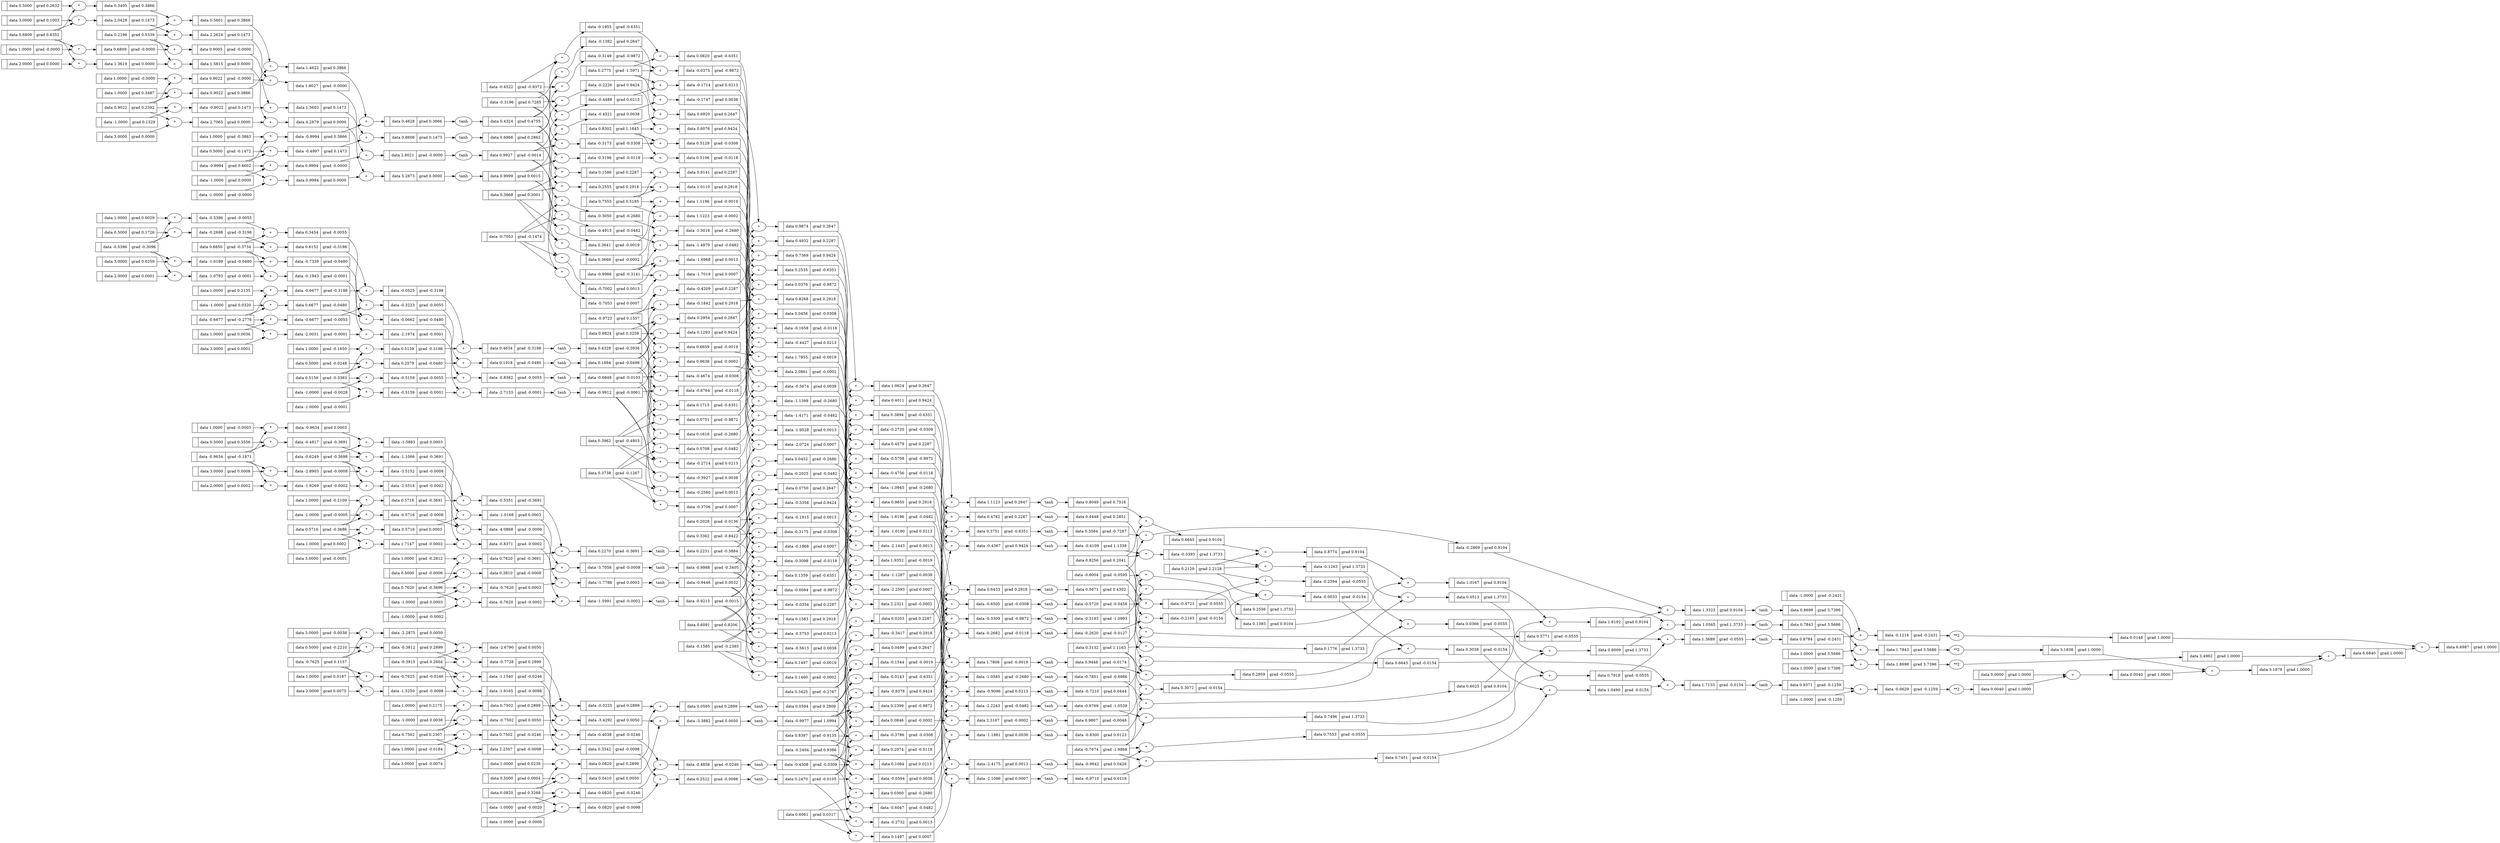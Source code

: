 digraph {
	graph [rankdir=LR]
	2708597899392 [label="{  | data -0.3149 | grad -0.9872}" shape=record]
	"2708597899392*" [label="*"]
	"2708597899392*" -> 2708597899392
	2708597833856 [label="{  | data -0.7053 | grad 0.0007}" shape=record]
	"2708597833856*" [label="*"]
	"2708597833856*" -> 2708597833856
	2708597899584 [label="{  | data -0.0375 | grad -0.9872}" shape=record]
	"2708597899584+" [label="+"]
	"2708597899584+" -> 2708597899584
	2708597834048 [label="{  | data -1.7019 | grad 0.0007}" shape=record]
	"2708597834048+" [label="+"]
	"2708597834048+" -> 2708597834048
	2708597899776 [label="{  | data 0.0751 | grad -0.9872}" shape=record]
	"2708597899776*" [label="*"]
	"2708597899776*" -> 2708597899776
	2708597834240 [label="{  | data -0.3706 | grad 0.0007}" shape=record]
	"2708597834240*" [label="*"]
	"2708597834240*" -> 2708597834240
	2708597899968 [label="{  | data 0.0376 | grad -0.9872}" shape=record]
	"2708597899968+" [label="+"]
	"2708597899968+" -> 2708597899968
	2708597834432 [label="{  | data -2.0724 | grad 0.0007}" shape=record]
	"2708597834432+" [label="+"]
	"2708597834432+" -> 2708597834432
	2708597900160 [label="{  | data -0.6084 | grad -0.9872}" shape=record]
	"2708597900160*" [label="*"]
	"2708597900160*" -> 2708597900160
	2708597834624 [label="{  | data -0.1868 | grad 0.0007}" shape=record]
	"2708597834624*" [label="*"]
	"2708597834624*" -> 2708597834624
	2708597900352 [label="{  | data -0.5708 | grad -0.9872}" shape=record]
	"2708597900352+" [label="+"]
	"2708597900352+" -> 2708597900352
	2708597834816 [label="{  | data -2.2593 | grad 0.0007}" shape=record]
	"2708597834816+" [label="+"]
	"2708597834816+" -> 2708597834816
	2708597900544 [label="{  | data 0.2399 | grad -0.9872}" shape=record]
	"2708597900544*" [label="*"]
	"2708597900544*" -> 2708597900544
	2708597835008 [label="{  | data 0.1497 | grad 0.0007}" shape=record]
	"2708597835008*" [label="*"]
	"2708597835008*" -> 2708597835008
	2708597900736 [label="{  | data -0.3309 | grad -0.9872}" shape=record]
	"2708597900736+" [label="+"]
	"2708597900736+" -> 2708597900736
	2708597835200 [label="{  | data -2.1096 | grad 0.0007}" shape=record]
	"2708597835200+" [label="+"]
	"2708597835200+" -> 2708597835200
	2708597900832 [label="{  | data -0.3193 | grad -1.0993}" shape=record]
	"2708597900832tanh" [label=tanh]
	"2708597900832tanh" -> 2708597900832
	2708597835296 [label="{  | data -0.9710 | grad 0.0118}" shape=record]
	"2708597835296tanh" [label=tanh]
	"2708597835296tanh" -> 2708597835296
	2708597901120 [label="{  | data -0.3393 | grad 1.3733}" shape=record]
	"2708597901120*" [label="*"]
	"2708597901120*" -> 2708597901120
	2708597835584 [label="{  | data -0.4521 | grad 0.0038}" shape=record]
	"2708597835584*" [label="*"]
	"2708597835584*" -> 2708597835584
	2708597901312 [label="{  | data -0.1263 | grad 1.3733}" shape=record]
	"2708597901312+" [label="+"]
	"2708597901312+" -> 2708597901312
	2708597835776 [label="{  | data -0.1747 | grad 0.0038}" shape=record]
	"2708597835776+" [label="+"]
	"2708597835776+" -> 2708597835776
	2708597901504 [label="{  | data 0.1776 | grad 1.3733}" shape=record]
	"2708597901504*" [label="*"]
	"2708597901504*" -> 2708597901504
	2708597835968 [label="{  | data -0.3927 | grad 0.0038}" shape=record]
	"2708597835968*" [label="*"]
	"2708597835968*" -> 2708597835968
	2708594755968 [label="{  | data 0.6809 | grad 0.6352}" shape=record]
	2708597901696 [label="{  | data 0.0513 | grad 1.3733}" shape=record]
	"2708597901696+" [label="+"]
	"2708597901696+" -> 2708597901696
	2708597836160 [label="{  | data -0.5674 | grad 0.0038}" shape=record]
	"2708597836160+" [label="+"]
	"2708597836160+" -> 2708597836160
	2708333136304 [label="{  | data -0.9994 | grad 0.4602}" shape=record]
	2708597901888 [label="{  | data 0.7496 | grad 1.3733}" shape=record]
	"2708597901888*" [label="*"]
	"2708597901888*" -> 2708597901888
	2708597836352 [label="{  | data -0.5613 | grad 0.0038}" shape=record]
	"2708597836352*" [label="*"]
	"2708597836352*" -> 2708597836352
	2708597902080 [label="{  | data 0.8009 | grad 1.3733}" shape=record]
	"2708597902080+" [label="+"]
	"2708597902080+" -> 2708597902080
	2708597836544 [label="{  | data -1.1287 | grad 0.0038}" shape=record]
	"2708597836544+" [label="+"]
	"2708597836544+" -> 2708597836544
	2708597902272 [label="{  | data 0.2556 | grad 1.3733}" shape=record]
	"2708597902272*" [label="*"]
	"2708597902272*" -> 2708597902272
	2708597836736 [label="{  | data -0.0594 | grad 0.0038}" shape=record]
	"2708597836736*" [label="*"]
	"2708597836736*" -> 2708597836736
	2708597902464 [label="{  | data 1.0565 | grad 1.3733}" shape=record]
	"2708597902464+" [label="+"]
	"2708597902464+" -> 2708597902464
	2708597836928 [label="{  | data -1.1881 | grad 0.0038}" shape=record]
	"2708597836928+" [label="+"]
	"2708597836928+" -> 2708597836928
	2708597902560 [label="{  | data 0.7843 | grad 3.5686}" shape=record]
	"2708597902560tanh" [label=tanh]
	"2708597902560tanh" -> 2708597902560
	2708597837024 [label="{  | data -0.8300 | grad 0.0123}" shape=record]
	"2708597837024tanh" [label=tanh]
	"2708597837024tanh" -> 2708597837024
	2708597902848 [label="{  | data 0.5000 | grad 0.2632}" shape=record]
	2708597837312 [label="{  | data -0.2163 | grad -0.0154}" shape=record]
	"2708597837312*" [label="*"]
	"2708597837312*" -> 2708597837312
	2708597902896 [label="{  | data 0.3405 | grad 0.3866}" shape=record]
	"2708597902896*" [label="*"]
	"2708597902896*" -> 2708597902896
	2708597837504 [label="{  | data -0.0033 | grad -0.0154}" shape=record]
	"2708597837504+" [label="+"]
	"2708597837504+" -> 2708597837504
	2708597903088 [label="{  | data 0.5601 | grad 0.3866}" shape=record]
	"2708597903088+" [label="+"]
	"2708597903088+" -> 2708597903088
	2708597837696 [label="{  | data 0.3072 | grad -0.0154}" shape=record]
	"2708597837696*" [label="*"]
	"2708597837696*" -> 2708597837696
	2708597903280 [label="{  | data 1.0000 | grad 0.3487}" shape=record]
	2708597903328 [label="{  | data 0.9022 | grad 0.3866}" shape=record]
	"2708597903328*" [label="*"]
	"2708597903328*" -> 2708597903328
	2708597837888 [label="{  | data 0.3038 | grad -0.0154}" shape=record]
	"2708597837888+" [label="+"]
	"2708597837888+" -> 2708597837888
	2708597903520 [label="{  | data 1.4622 | grad 0.3866}" shape=record]
	"2708597903520+" [label="+"]
	"2708597903520+" -> 2708597903520
	2708597838080 [label="{  | data 0.7451 | grad -0.0154}" shape=record]
	"2708597838080*" [label="*"]
	"2708597838080*" -> 2708597838080
	2708597903712 [label="{  | data 1.0000 | grad -0.3863}" shape=record]
	2708597903760 [label="{  | data -0.9994 | grad 0.3866}" shape=record]
	"2708597903760*" [label="*"]
	"2708597903760*" -> 2708597903760
	2708597838272 [label="{  | data 1.0490 | grad -0.0154}" shape=record]
	"2708597838272+" [label="+"]
	"2708597838272+" -> 2708597838272
	2708597903952 [label="{  | data 0.4628 | grad 0.3866}" shape=record]
	"2708597903952+" [label="+"]
	"2708597903952+" -> 2708597903952
	2708597838464 [label="{  | data 0.6643 | grad -0.0154}" shape=record]
	"2708597838464*" [label="*"]
	"2708597838464*" -> 2708597838464
	2708597904048 [label="{  | data 0.4324 | grad 0.4755}" shape=record]
	"2708597904048tanh" [label=tanh]
	"2708597904048tanh" -> 2708597904048
	2708597838656 [label="{  | data 1.7133 | grad -0.0154}" shape=record]
	"2708597838656+" [label="+"]
	"2708597838656+" -> 2708597838656
	2708597838752 [label="{  | data 0.9371 | grad -0.1259}" shape=record]
	"2708597838752tanh" [label=tanh]
	"2708597838752tanh" -> 2708597838752
	2708597904336 [label="{  | data 0.5000 | grad 0.1726}" shape=record]
	2708597904384 [label="{  | data -0.2698 | grad -0.3198}" shape=record]
	"2708597904384*" [label="*"]
	"2708597904384*" -> 2708597904384
	2708597904576 [label="{  | data 0.6152 | grad -0.3198}" shape=record]
	"2708597904576+" [label="+"]
	"2708597904576+" -> 2708597904576
	2708597839040 [label="{  | data 3.0000 | grad 0.1003}" shape=record]
	2708597839088 [label="{  | data 2.0428 | grad 0.1473}" shape=record]
	"2708597839088*" [label="*"]
	"2708597839088*" -> 2708597839088
	2708597904768 [label="{  | data 1.0000 | grad 0.2135}" shape=record]
	2708597904816 [label="{  | data -0.6677 | grad -0.3198}" shape=record]
	"2708597904816*" [label="*"]
	"2708597904816*" -> 2708597904816
	2708597839280 [label="{  | data 2.2624 | grad 0.1473}" shape=record]
	"2708597839280+" [label="+"]
	"2708597839280+" -> 2708597839280
	2708597905008 [label="{  | data -0.0525 | grad -0.3198}" shape=record]
	"2708597905008+" [label="+"]
	"2708597905008+" -> 2708597905008
	2708597839472 [label="{  | data -1.0000 | grad 0.1329}" shape=record]
	2708598068896 [label="{  | data 1.0000 | grad 3.5686}" shape=record]
	2708597839520 [label="{  | data -0.9022 | grad 0.1473}" shape=record]
	"2708597839520*" [label="*"]
	"2708597839520*" -> 2708597839520
	2708597905200 [label="{  | data 1.0000 | grad -0.1650}" shape=record]
	2708597905248 [label="{  | data 0.5159 | grad -0.3198}" shape=record]
	"2708597905248*" [label="*"]
	"2708597905248*" -> 2708597905248
	2708597839712 [label="{  | data 1.3603 | grad 0.1473}" shape=record]
	"2708597839712+" [label="+"]
	"2708597839712+" -> 2708597839712
	2708597905440 [label="{  | data 0.4634 | grad -0.3198}" shape=record]
	"2708597905440+" [label="+"]
	"2708597905440+" -> 2708597905440
	2708597839904 [label="{  | data 0.5000 | grad -0.1472}" shape=record]
	2708597839952 [label="{  | data -0.4997 | grad 0.1473}" shape=record]
	"2708597839952*" [label="*"]
	"2708597839952*" -> 2708597839952
	2708597905536 [label="{  | data 0.4328 | grad -0.3936}" shape=record]
	"2708597905536tanh" [label=tanh]
	"2708597905536tanh" -> 2708597905536
	2708597840144 [label="{  | data 0.8606 | grad 0.1473}" shape=record]
	"2708597840144+" [label="+"]
	"2708597840144+" -> 2708597840144
	2708597840240 [label="{  | data 0.6966 | grad 0.2862}" shape=record]
	"2708597840240tanh" [label=tanh]
	"2708597840240tanh" -> 2708597840240
	2708597905824 [label="{  | data 0.5000 | grad 0.3556}" shape=record]
	2708597905872 [label="{  | data -0.4817 | grad -0.3691}" shape=record]
	"2708597905872*" [label="*"]
	"2708597905872*" -> 2708597905872
	2708597906064 [label="{  | data -1.1066 | grad -0.3691}" shape=record]
	"2708597906064+" [label="+"]
	"2708597906064+" -> 2708597906064
	2708597840528 [label="{  | data 3.0000 | grad 0.0259}" shape=record]
	2708597840576 [label="{  | data -1.6189 | grad -0.0480}" shape=record]
	"2708597840576*" [label="*"]
	"2708597840576*" -> 2708597840576
	2708597906256 [label="{  | data 1.0000 | grad -0.2109}" shape=record]
	2708597906304 [label="{  | data 0.5716 | grad -0.3691}" shape=record]
	"2708597906304*" [label="*"]
	"2708597906304*" -> 2708597906304
	2708597840768 [label="{  | data -0.7339 | grad -0.0480}" shape=record]
	"2708597840768+" [label="+"]
	"2708597840768+" -> 2708597840768
	2708597906496 [label="{  | data -0.5351 | grad -0.3691}" shape=record]
	"2708597906496+" [label="+"]
	"2708597906496+" -> 2708597906496
	2708597840960 [label="{  | data -1.0000 | grad 0.0320}" shape=record]
	2708597841008 [label="{  | data 0.6677 | grad -0.0480}" shape=record]
	"2708597841008*" [label="*"]
	"2708597841008*" -> 2708597841008
	2708597906688 [label="{  | data 1.0000 | grad -0.2812}" shape=record]
	2708597906736 [label="{  | data 0.7620 | grad -0.3691}" shape=record]
	"2708597906736*" [label="*"]
	"2708597906736*" -> 2708597906736
	2708597841200 [label="{  | data -0.0662 | grad -0.0480}" shape=record]
	"2708597841200+" [label="+"]
	"2708597841200+" -> 2708597841200
	2708597906928 [label="{  | data 0.2270 | grad -0.3691}" shape=record]
	"2708597906928+" [label="+"]
	"2708597906928+" -> 2708597906928
	2708597841392 [label="{  | data 0.5000 | grad -0.0248}" shape=record]
	2708597841440 [label="{  | data 0.2579 | grad -0.0480}" shape=record]
	"2708597841440*" [label="*"]
	"2708597841440*" -> 2708597841440
	2708597907024 [label="{  | data 0.2231 | grad -0.3884}" shape=record]
	"2708597907024tanh" [label=tanh]
	"2708597907024tanh" -> 2708597907024
	2708597841632 [label="{  | data 0.1918 | grad -0.0480}" shape=record]
	"2708597841632+" [label="+"]
	"2708597841632+" -> 2708597841632
	2708597841728 [label="{  | data 0.1894 | grad -0.0498}" shape=record]
	"2708597841728tanh" [label=tanh]
	"2708597841728tanh" -> 2708597841728
	2708598071104 [label="{  | data -1.0000 | grad -0.1259}" shape=record]
	2708597907312 [label="{  | data 0.5000 | grad -0.2210}" shape=record]
	2708598071200 [label="{  | data 0.0040 | grad 1.0000}" shape=record]
	"2708598071200**2" [label="**2"]
	"2708598071200**2" -> 2708598071200
	2708597907360 [label="{  | data -0.3812 | grad 0.2899}" shape=record]
	"2708597907360*" [label="*"]
	"2708597907360*" -> 2708597907360
	2708598071296 [label="{  | data 3.4962 | grad 1.0000}" shape=record]
	"2708598071296**2" [label="**2"]
	"2708598071296**2" -> 2708598071296
	2708597907552 [label="{  | data -0.7728 | grad 0.2899}" shape=record]
	"2708597907552+" [label="+"]
	"2708597907552+" -> 2708597907552
	2708597842016 [label="{  | data 3.0000 | grad 0.0008}" shape=record]
	2708597842064 [label="{  | data -2.8903 | grad -0.0008}" shape=record]
	"2708597842064*" [label="*"]
	"2708597842064*" -> 2708597842064
	2708598071488 [label="{  | data -0.1216 | grad -0.2431}" shape=record]
	"2708598071488+" [label="+"]
	"2708598071488+" -> 2708598071488
	2708597907744 [label="{  | data 1.0000 | grad 0.2175}" shape=record]
	2708598071584 [label="{  | data -1.0000 | grad -0.2431}" shape=record]
	2708597907792 [label="{  | data 0.7502 | grad 0.2899}" shape=record]
	"2708597907792*" [label="*"]
	"2708597907792*" -> 2708597907792
	2708597842256 [label="{  | data -3.5152 | grad -0.0008}" shape=record]
	"2708597842256+" [label="+"]
	"2708597842256+" -> 2708597842256
	2708597907984 [label="{  | data -0.0225 | grad 0.2899}" shape=record]
	"2708597907984+" [label="+"]
	"2708597907984+" -> 2708597907984
	2708597842448 [label="{  | data -1.0000 | grad -0.0005}" shape=record]
	2708597842496 [label="{  | data -0.5716 | grad -0.0008}" shape=record]
	"2708597842496*" [label="*"]
	"2708597842496*" -> 2708597842496
	2708598071968 [label="{  | data -0.0629 | grad -0.1259}" shape=record]
	"2708598071968+" [label="+"]
	"2708598071968+" -> 2708598071968
	2708597908176 [label="{  | data 1.0000 | grad 0.0238}" shape=record]
	2708597908224 [label="{  | data 0.0820 | grad 0.2899}" shape=record]
	"2708597908224*" [label="*"]
	"2708597908224*" -> 2708597908224
	2708597842688 [label="{  | data -4.0868 | grad -0.0008}" shape=record]
	"2708597842688+" [label="+"]
	"2708597842688+" -> 2708597842688
	2708597908416 [label="{  | data 0.0595 | grad 0.2899}" shape=record]
	"2708597908416+" [label="+"]
	"2708597908416+" -> 2708597908416
	2708598072256 [label="{  | data 1.7843 | grad 3.5686}" shape=record]
	"2708598072256+" [label="+"]
	"2708598072256+" -> 2708598072256
	2708597842880 [label="{  | data 0.5000 | grad -0.0006}" shape=record]
	2708597842928 [label="{  | data 0.3810 | grad -0.0008}" shape=record]
	"2708597842928*" [label="*"]
	"2708597842928*" -> 2708597842928
	2708597908512 [label="{  | data 0.0594 | grad 0.2909}" shape=record]
	"2708597908512tanh" [label=tanh]
	"2708597908512tanh" -> 2708597908512
	2708598072448 [label="{  | data 3.1838 | grad 1.0000}" shape=record]
	"2708598072448**2" [label="**2"]
	"2708598072448**2" -> 2708598072448
	2708597843120 [label="{  | data -3.7058 | grad -0.0008}" shape=record]
	"2708597843120+" [label="+"]
	"2708597843120+" -> 2708597843120
	2708597843216 [label="{  | data -0.9988 | grad -0.3405}" shape=record]
	"2708597843216tanh" [label=tanh]
	"2708597843216tanh" -> 2708597843216
	2708597908800 [label="{  | data -0.1382 | grad 0.2647}" shape=record]
	"2708597908800*" [label="*"]
	"2708597908800*" -> 2708597908800
	2708598072688 [label="{  | data 1.0000 | grad 3.7396}" shape=record]
	2708598072736 [label="{  | data 1.8698 | grad 3.7396}" shape=record]
	"2708598072736+" [label="+"]
	"2708598072736+" -> 2708598072736
	2708597908992 [label="{  | data 0.6920 | grad 0.2647}" shape=record]
	"2708597908992+" [label="+"]
	"2708597908992+" -> 2708597908992
	2708597843504 [label="{  | data 3.0000 | grad -0.0038}" shape=record]
	2708597843552 [label="{  | data -2.2875 | grad 0.0050}" shape=record]
	"2708597843552*" [label="*"]
	"2708597843552*" -> 2708597843552
	2708597909184 [label="{  | data 0.2954 | grad 0.2647}" shape=record]
	"2708597909184*" [label="*"]
	"2708597909184*" -> 2708597909184
	2708598073072 [label="{  | data 0.0148 | grad 1.0000}" shape=record]
	"2708598073072**2" [label="**2"]
	"2708598073072**2" -> 2708598073072
	2708597843744 [label="{  | data -2.6790 | grad 0.0050}" shape=record]
	"2708597843744+" [label="+"]
	"2708597843744+" -> 2708597843744
	2708597909376 [label="{  | data 0.9874 | grad 0.2647}" shape=record]
	"2708597909376+" [label="+"]
	"2708597909376+" -> 2708597909376
	2708598073264 [label="{  | data 0.0000 | grad 1.0000}" shape=record]
	2708597843936 [label="{  | data -1.0000 | grad 0.0038}" shape=record]
	2708598073312 [label="{  | data 0.0040 | grad 1.0000}" shape=record]
	"2708598073312+" [label="+"]
	"2708598073312+" -> 2708598073312
	2708597843984 [label="{  | data -0.7502 | grad 0.0050}" shape=record]
	"2708597843984*" [label="*"]
	"2708597843984*" -> 2708597843984
	2708597909568 [label="{  | data 0.0750 | grad 0.2647}" shape=record]
	"2708597909568*" [label="*"]
	"2708597909568*" -> 2708597909568
	2708598073504 [label="{  | data 3.1878 | grad 1.0000}" shape=record]
	"2708598073504+" [label="+"]
	"2708598073504+" -> 2708598073504
	2708597844176 [label="{  | data -3.4292 | grad 0.0050}" shape=record]
	"2708597844176+" [label="+"]
	"2708597844176+" -> 2708597844176
	2708597909760 [label="{  | data 1.0624 | grad 0.2647}" shape=record]
	"2708597909760+" [label="+"]
	"2708597909760+" -> 2708597909760
	2708598073696 [label="{  | data 6.6840 | grad 1.0000}" shape=record]
	"2708598073696+" [label="+"]
	"2708598073696+" -> 2708598073696
	2708597844368 [label="{  | data 0.5000 | grad 0.0004}" shape=record]
	2708597909952 [label="{  | data 0.0499 | grad 0.2647}" shape=record]
	"2708597909952*" [label="*"]
	"2708597909952*" -> 2708597909952
	2708597844416 [label="{  | data 0.0410 | grad 0.0050}" shape=record]
	"2708597844416*" [label="*"]
	"2708597844416*" -> 2708597844416
	2708598073888 [label="{  | data 6.6987 | grad 1.0000}" shape=record]
	"2708598073888+" [label="+"]
	"2708598073888+" -> 2708598073888
	2708597910144 [label="{  | data 1.1123 | grad 0.2647}" shape=record]
	"2708597910144+" [label="+"]
	"2708597910144+" -> 2708597910144
	2708597844608 [label="{  | data -3.3882 | grad 0.0050}" shape=record]
	"2708597844608+" [label="+"]
	"2708597844608+" -> 2708597844608
	2708597910240 [label="{  | data 0.8049 | grad 0.7516}" shape=record]
	"2708597910240tanh" [label=tanh]
	"2708597910240tanh" -> 2708597910240
	2708597844704 [label="{  | data -0.9977 | grad 1.0994}" shape=record]
	"2708597844704tanh" [label=tanh]
	"2708597844704tanh" -> 2708597844704
	2708597910528 [label="{  | data 0.1586 | grad 0.2287}" shape=record]
	"2708597910528*" [label="*"]
	"2708597910528*" -> 2708597910528
	2708597844992 [label="{  | data -0.2226 | grad 0.9424}" shape=record]
	"2708597844992*" [label="*"]
	"2708597844992*" -> 2708597844992
	2708597910720 [label="{  | data 0.9141 | grad 0.2287}" shape=record]
	"2708597910720+" [label="+"]
	"2708597910720+" -> 2708597910720
	2708597845184 [label="{  | data 0.6076 | grad 0.9424}" shape=record]
	"2708597845184+" [label="+"]
	"2708597845184+" -> 2708597845184
	2708597910912 [label="{  | data -0.4209 | grad 0.2287}" shape=record]
	"2708597910912*" [label="*"]
	"2708597910912*" -> 2708597910912
	2708597845376 [label="{  | data 0.1293 | grad 0.9424}" shape=record]
	"2708597845376*" [label="*"]
	"2708597845376*" -> 2708597845376
	2708597911104 [label="{  | data 0.4932 | grad 0.2287}" shape=record]
	"2708597911104+" [label="+"]
	"2708597911104+" -> 2708597911104
	2708597845568 [label="{  | data 0.7369 | grad 0.9424}" shape=record]
	"2708597845568+" [label="+"]
	"2708597845568+" -> 2708597845568
	2708597911296 [label="{  | data -0.0354 | grad 0.2287}" shape=record]
	"2708597911296*" [label="*"]
	"2708597911296*" -> 2708597911296
	2708597845760 [label="{  | data -0.3358 | grad 0.9424}" shape=record]
	"2708597845760*" [label="*"]
	"2708597845760*" -> 2708597845760
	2708597911488 [label="{  | data 0.4579 | grad 0.2287}" shape=record]
	"2708597911488+" [label="+"]
	"2708597911488+" -> 2708597911488
	2708597845952 [label="{  | data 0.4011 | grad 0.9424}" shape=record]
	"2708597845952+" [label="+"]
	"2708597845952+" -> 2708597845952
	2708597911680 [label="{  | data 0.0203 | grad 0.2287}" shape=record]
	"2708597911680*" [label="*"]
	"2708597911680*" -> 2708597911680
	2708597846144 [label="{  | data -0.8378 | grad 0.9424}" shape=record]
	"2708597846144*" [label="*"]
	"2708597846144*" -> 2708597846144
	2708597911872 [label="{  | data 0.4782 | grad 0.2287}" shape=record]
	"2708597911872+" [label="+"]
	"2708597911872+" -> 2708597911872
	2708597846336 [label="{  | data -0.4367 | grad 0.9424}" shape=record]
	"2708597846336+" [label="+"]
	"2708597846336+" -> 2708597846336
	2708597911968 [label="{  | data 0.4448 | grad 0.2851}" shape=record]
	"2708597911968tanh" [label=tanh]
	"2708597911968tanh" -> 2708597911968
	2708597846432 [label="{  | data -0.4109 | grad 1.1338}" shape=record]
	"2708597846432tanh" [label=tanh]
	"2708597846432tanh" -> 2708597846432
	2708597912256 [label="{  | data -0.3050 | grad -0.2680}" shape=record]
	"2708597912256*" [label="*"]
	"2708597912256*" -> 2708597912256
	2708597846720 [label="{  | data 0.2555 | grad 0.2918}" shape=record]
	"2708597846720*" [label="*"]
	"2708597846720*" -> 2708597846720
	2708597912448 [label="{  | data -1.3016 | grad -0.2680}" shape=record]
	"2708597912448+" [label="+"]
	"2708597912448+" -> 2708597912448
	2708597846912 [label="{  | data 1.0110 | grad 0.2918}" shape=record]
	"2708597846912+" [label="+"]
	"2708597846912+" -> 2708597846912
	2708597912640 [label="{  | data 0.1618 | grad -0.2680}" shape=record]
	"2708597912640*" [label="*"]
	"2708597912640*" -> 2708597912640
	2708597847104 [label="{  | data -0.1842 | grad 0.2918}" shape=record]
	"2708597847104*" [label="*"]
	"2708597847104*" -> 2708597847104
	2708597912832 [label="{  | data -1.1398 | grad -0.2680}" shape=record]
	"2708597912832+" [label="+"]
	"2708597912832+" -> 2708597912832
	2708597847296 [label="{  | data 0.8268 | grad 0.2918}" shape=record]
	"2708597847296+" [label="+"]
	"2708597847296+" -> 2708597847296
	2708597913024 [label="{  | data 0.0452 | grad -0.2680}" shape=record]
	"2708597913024*" [label="*"]
	"2708597913024*" -> 2708597913024
	2708597847488 [label="{  | data 0.1583 | grad 0.2918}" shape=record]
	"2708597847488*" [label="*"]
	"2708597847488*" -> 2708597847488
	2708597913216 [label="{  | data -1.0945 | grad -0.2680}" shape=record]
	"2708597913216+" [label="+"]
	"2708597913216+" -> 2708597913216
	2708597847680 [label="{  | data 0.9850 | grad 0.2918}" shape=record]
	"2708597847680+" [label="+"]
	"2708597847680+" -> 2708597847680
	2708597913408 [label="{  | data 0.0360 | grad -0.2680}" shape=record]
	"2708597913408*" [label="*"]
	"2708597913408*" -> 2708597913408
	2708597847872 [label="{  | data -0.3417 | grad 0.2918}" shape=record]
	"2708597847872*" [label="*"]
	"2708597847872*" -> 2708597847872
	2708597913600 [label="{  | data -1.0585 | grad -0.2680}" shape=record]
	"2708597913600+" [label="+"]
	"2708597913600+" -> 2708597913600
	2708597848064 [label="{  | data 0.6433 | grad 0.2918}" shape=record]
	"2708597848064+" [label="+"]
	"2708597848064+" -> 2708597848064
	2708597913696 [label="{  | data -0.7851 | grad -0.6986}" shape=record]
	"2708597913696tanh" [label=tanh]
	"2708597913696tanh" -> 2708597913696
	2708597848160 [label="{  | data 0.5671 | grad 0.4302}" shape=record]
	"2708597848160tanh" [label=tanh]
	"2708597848160tanh" -> 2708597848160
	2708597913984 [label="{  | data -0.1955 | grad -0.6351}" shape=record]
	"2708597913984*" [label="*"]
	"2708597913984*" -> 2708597913984
	2708597848448 [label="{  | data -0.4913 | grad -0.0482}" shape=record]
	"2708597848448*" [label="*"]
	"2708597848448*" -> 2708597848448
	2708597914176 [label="{  | data 0.0820 | grad -0.6351}" shape=record]
	"2708597914176+" [label="+"]
	"2708597914176+" -> 2708597914176
	2708597848640 [label="{  | data -1.4879 | grad -0.0482}" shape=record]
	"2708597848640+" [label="+"]
	"2708597848640+" -> 2708597848640
	2708597914368 [label="{  | data 0.1715 | grad -0.6351}" shape=record]
	"2708597914368*" [label="*"]
	"2708597914368*" -> 2708597914368
	2708597848832 [label="{  | data 0.0708 | grad -0.0482}" shape=record]
	"2708597848832*" [label="*"]
	"2708597848832*" -> 2708597848832
	2708597914560 [label="{  | data 0.2535 | grad -0.6351}" shape=record]
	"2708597914560+" [label="+"]
	"2708597914560+" -> 2708597914560
	2708597849024 [label="{  | data -1.4171 | grad -0.0482}" shape=record]
	"2708597849024+" [label="+"]
	"2708597849024+" -> 2708597849024
	2708597914752 [label="{  | data 0.1359 | grad -0.6351}" shape=record]
	"2708597914752*" [label="*"]
	"2708597914752*" -> 2708597914752
	2708597849216 [label="{  | data -0.2025 | grad -0.0482}" shape=record]
	"2708597849216*" [label="*"]
	"2708597849216*" -> 2708597849216
	2708597914944 [label="{  | data 0.3894 | grad -0.6351}" shape=record]
	"2708597914944+" [label="+"]
	"2708597914944+" -> 2708597914944
	2708597849408 [label="{  | data -1.6196 | grad -0.0482}" shape=record]
	"2708597849408+" [label="+"]
	"2708597849408+" -> 2708597849408
	2708597915136 [label="{  | data -0.0143 | grad -0.6351}" shape=record]
	"2708597915136*" [label="*"]
	"2708597915136*" -> 2708597915136
	2708597849600 [label="{  | data -0.6047 | grad -0.0482}" shape=record]
	"2708597849600*" [label="*"]
	"2708597849600*" -> 2708597849600
	2708597915328 [label="{  | data 0.3751 | grad -0.6351}" shape=record]
	"2708597915328+" [label="+"]
	"2708597915328+" -> 2708597915328
	2708597849792 [label="{  | data -2.2243 | grad -0.0482}" shape=record]
	"2708597849792+" [label="+"]
	"2708597849792+" -> 2708597849792
	2708597915424 [label="{  | data 0.3584 | grad -0.7287}" shape=record]
	"2708597915424tanh" [label=tanh]
	"2708597915424tanh" -> 2708597915424
	2708597849888 [label="{  | data -0.9769 | grad -1.0539}" shape=record]
	"2708597849888tanh" [label=tanh]
	"2708597849888tanh" -> 2708597849888
	2708597981312 [label="{  | data 0.6645 | grad 0.9104}" shape=record]
	"2708597981312*" [label="*"]
	"2708597981312*" -> 2708597981312
	2708597981504 [label="{  | data 0.8774 | grad 0.9104}" shape=record]
	"2708597981504+" [label="+"]
	"2708597981504+" -> 2708597981504
	2708597981696 [label="{  | data 0.1393 | grad 0.9104}" shape=record]
	"2708597981696*" [label="*"]
	"2708597981696*" -> 2708597981696
	2708597981888 [label="{  | data 1.0167 | grad 0.9104}" shape=record]
	"2708597981888+" [label="+"]
	"2708597981888+" -> 2708597981888
	2708597982080 [label="{  | data 0.6025 | grad 0.9104}" shape=record]
	"2708597982080*" [label="*"]
	"2708597982080*" -> 2708597982080
	2708597982272 [label="{  | data 1.6192 | grad 0.9104}" shape=record]
	"2708597982272+" [label="+"]
	"2708597982272+" -> 2708597982272
	2708597982464 [label="{  | data -0.2869 | grad 0.9104}" shape=record]
	"2708597982464*" [label="*"]
	"2708597982464*" -> 2708597982464
	2708597982656 [label="{  | data 1.3323 | grad 0.9104}" shape=record]
	"2708597982656+" [label="+"]
	"2708597982656+" -> 2708597982656
	2708597982752 [label="{  | data 0.8698 | grad 3.7396}" shape=record]
	"2708597982752tanh" [label=tanh]
	"2708597982752tanh" -> 2708597982752
	2708597983040 [label="{  | data 1.0000 | grad -0.0000}" shape=record]
	2708597983088 [label="{  | data 0.6809 | grad -0.0000}" shape=record]
	"2708597983088*" [label="*"]
	"2708597983088*" -> 2708597983088
	2708597983280 [label="{  | data 0.9005 | grad -0.0000}" shape=record]
	"2708597983280+" [label="+"]
	"2708597983280+" -> 2708597983280
	2708597983472 [label="{  | data 1.0000 | grad -0.0000}" shape=record]
	2708597983520 [label="{  | data 0.9022 | grad -0.0000}" shape=record]
	"2708597983520*" [label="*"]
	"2708597983520*" -> 2708597983520
	2708597983712 [label="{  | data 1.8027 | grad -0.0000}" shape=record]
	"2708597983712+" [label="+"]
	"2708597983712+" -> 2708597983712
	2708597983904 [label="{  | data -1.0000 | grad 0.0000}" shape=record]
	2708597983952 [label="{  | data 0.9994 | grad -0.0000}" shape=record]
	"2708597983952*" [label="*"]
	"2708597983952*" -> 2708597983952
	2708597984144 [label="{  | data 2.8021 | grad -0.0000}" shape=record]
	"2708597984144+" [label="+"]
	"2708597984144+" -> 2708597984144
	2708597984240 [label="{  | data 0.9927 | grad -0.0014}" shape=record]
	"2708597984240tanh" [label=tanh]
	"2708597984240tanh" -> 2708597984240
	2708597984528 [label="{  | data 1.0000 | grad 0.0029}" shape=record]
	2708597984576 [label="{  | data -0.5396 | grad -0.0055}" shape=record]
	"2708597984576*" [label="*"]
	"2708597984576*" -> 2708597984576
	2708597984768 [label="{  | data 0.3454 | grad -0.0055}" shape=record]
	"2708597984768+" [label="+"]
	"2708597984768+" -> 2708597984768
	2708597984960 [label="{  | data 1.0000 | grad 0.0036}" shape=record]
	2708597985008 [label="{  | data -0.6677 | grad -0.0055}" shape=record]
	"2708597985008*" [label="*"]
	"2708597985008*" -> 2708597985008
	2708597985200 [label="{  | data -0.3223 | grad -0.0055}" shape=record]
	"2708597985200+" [label="+"]
	"2708597985200+" -> 2708597985200
	2708597985392 [label="{  | data -1.0000 | grad -0.0028}" shape=record]
	2708597985440 [label="{  | data -0.5159 | grad -0.0055}" shape=record]
	"2708597985440*" [label="*"]
	"2708597985440*" -> 2708597985440
	2708597985632 [label="{  | data -0.8382 | grad -0.0055}" shape=record]
	"2708597985632+" [label="+"]
	"2708597985632+" -> 2708597985632
	2708597985728 [label="{  | data -0.6849 | grad -0.0103}" shape=record]
	"2708597985728tanh" [label=tanh]
	"2708597985728tanh" -> 2708597985728
	2708597986016 [label="{  | data 1.0000 | grad -0.0003}" shape=record]
	2708597986064 [label="{  | data -0.9634 | grad 0.0003}" shape=record]
	"2708597986064*" [label="*"]
	"2708597986064*" -> 2708597986064
	2708597986256 [label="{  | data -1.5883 | grad 0.0003}" shape=record]
	"2708597986256+" [label="+"]
	"2708597986256+" -> 2708597986256
	2708597986448 [label="{  | data 1.0000 | grad 0.0002}" shape=record]
	2708597986496 [label="{  | data 0.5716 | grad 0.0003}" shape=record]
	"2708597986496*" [label="*"]
	"2708597986496*" -> 2708597986496
	2708597658864 [label="{  | data -0.5396 | grad -0.3096}" shape=record]
	2708593890592 [label="{  | data 0.9022 | grad 0.2392}" shape=record]
	2708597658960 [label="{  | data 0.7620 | grad -0.3696}" shape=record]
	2708597986688 [label="{  | data -1.0168 | grad 0.0003}" shape=record]
	"2708597986688+" [label="+"]
	"2708597986688+" -> 2708597986688
	2708597659104 [label="{  | data -0.6677 | grad -0.2776}" shape=record]
	2708597659152 [label="{  | data 0.0820 | grad 0.3268}" shape=record]
	2708597659200 [label="{  | data -0.7625 | grad 0.1157}" shape=record]
	2708597986880 [label="{  | data -1.0000 | grad 0.0003}" shape=record]
	2708597659248 [label="{  | data 0.5159 | grad -0.3383}" shape=record]
	2708597986928 [label="{  | data -0.7620 | grad 0.0003}" shape=record]
	"2708597986928*" [label="*"]
	"2708597986928*" -> 2708597986928
	2708597659296 [label="{  | data 0.8850 | grad -0.3734}" shape=record]
	2708597659392 [label="{  | data -0.9634 | grad -0.1871}" shape=record]
	2708597659440 [label="{  | data 0.5716 | grad -0.3686}" shape=record]
	2708597987120 [label="{  | data -1.7788 | grad 0.0003}" shape=record]
	"2708597987120+" [label="+"]
	"2708597987120+" -> 2708597987120
	2708597659488 [label="{  | data 0.7502 | grad 0.2307}" shape=record]
	2708597659536 [label="{  | data -0.6249 | grad -0.3698}" shape=record]
	2708597987216 [label="{  | data -0.9446 | grad 0.0032}" shape=record]
	"2708597987216tanh" [label=tanh]
	"2708597987216tanh" -> 2708597987216
	2708597659632 [label="{  | data -0.3915 | grad 0.2604}" shape=record]
	2708597659776 [label="{  | data -0.3196 | grad 0.7285}" shape=record]
	2708597987504 [label="{  | data 1.0000 | grad 0.0187}" shape=record]
	2708597987552 [label="{  | data -0.7625 | grad -0.0246}" shape=record]
	"2708597987552*" [label="*"]
	"2708597987552*" -> 2708597987552
	2708597659920 [label="{  | data 0.6824 | grad 0.3259}" shape=record]
	2708597659968 [label="{  | data 0.3362 | grad -0.8422}" shape=record]
	2708597660016 [label="{  | data 0.8397 | grad -0.9135}" shape=record]
	2708597660064 [label="{  | data 0.8302 | grad 1.1645}" shape=record]
	2708597987744 [label="{  | data -1.1540 | grad -0.0246}" shape=record]
	"2708597987744+" [label="+"]
	"2708597987744+" -> 2708597987744
	2708597660160 [label="{  | data 0.3668 | grad 0.3001}" shape=record]
	2708597660208 [label="{  | data -0.9723 | grad 0.1557}" shape=record]
	2708597660256 [label="{  | data -0.1585 | grad -0.2385}" shape=record]
	2708597987936 [label="{  | data 1.0000 | grad -0.0184}" shape=record]
	2708597660304 [label="{  | data 0.3425 | grad -0.2767}" shape=record]
	2708597987984 [label="{  | data 0.7502 | grad -0.0246}" shape=record]
	"2708597987984*" [label="*"]
	"2708597987984*" -> 2708597987984
	2708597660352 [label="{  | data 0.7555 | grad 0.5185}" shape=record]
	2708597660448 [label="{  | data -0.7053 | grad -0.1474}" shape=record]
	2708597791520 [label="{  | data 5.2873 | grad 0.0000}" shape=record]
	"2708597791520+" [label="+"]
	"2708597791520+" -> 2708597791520
	2708597660496 [label="{  | data 0.3738 | grad -0.1267}" shape=record]
	2708597988176 [label="{  | data -0.4038 | grad -0.0246}" shape=record]
	"2708597988176+" [label="+"]
	"2708597988176+" -> 2708597988176
	2708597660544 [label="{  | data 0.2028 | grad -0.0136}" shape=record]
	2708597660592 [label="{  | data 0.6061 | grad 0.0317}" shape=record]
	2708597660640 [label="{  | data -0.9966 | grad -0.3141}" shape=record]
	2708597988368 [label="{  | data -1.0000 | grad -0.0020}" shape=record]
	2708597660736 [label="{  | data -0.4522 | grad -0.9372}" shape=record]
	2708597988416 [label="{  | data -0.0820 | grad -0.0246}" shape=record]
	"2708597988416*" [label="*"]
	"2708597988416*" -> 2708597988416
	2708597660784 [label="{  | data 0.3962 | grad -0.4803}" shape=record]
	2708597660832 [label="{  | data 0.6091 | grad 0.8206}" shape=record]
	2708597791904 [label="{  | data 1.5815 | grad 0.0000}" shape=record]
	"2708597791904+" [label="+"]
	"2708597791904+" -> 2708597791904
	2708597660880 [label="{  | data -0.2404 | grad 0.9386}" shape=record]
	2708597660928 [label="{  | data 0.2775 | grad -1.5971}" shape=record]
	2708597988608 [label="{  | data -0.4858 | grad -0.0246}" shape=record]
	"2708597988608+" [label="+"]
	"2708597988608+" -> 2708597988608
	2708597792096 [label="{  | data 3.0000 | grad 0.0000}" shape=record]
	2708597988704 [label="{  | data -0.4508 | grad -0.0309}" shape=record]
	"2708597988704tanh" [label=tanh]
	"2708597988704tanh" -> 2708597988704
	2708597661072 [label="{  | data 0.8256 | grad 0.2041}" shape=record]
	2708597792144 [label="{  | data 2.7065 | grad 0.0000}" shape=record]
	"2708597792144*" [label="*"]
	"2708597792144*" -> 2708597792144
	2708597661120 [label="{  | data 0.3132 | grad 1.1163}" shape=record]
	2708597661168 [label="{  | data -0.7674 | grad -1.9868}" shape=record]
	2708597661216 [label="{  | data -0.8004 | grad -0.0595}" shape=record]
	2708597661264 [label="{  | data 0.2129 | grad 2.2128}" shape=record]
	2708597792336 [label="{  | data 4.2879 | grad 0.0000}" shape=record]
	"2708597792336+" [label="+"]
	"2708597792336+" -> 2708597792336
	2708597988992 [label="{  | data -0.3173 | grad -0.0308}" shape=record]
	"2708597988992*" [label="*"]
	"2708597988992*" -> 2708597988992
	2708597792528 [label="{  | data -1.0000 | grad -0.0000}" shape=record]
	2708597792576 [label="{  | data 0.9994 | grad 0.0000}" shape=record]
	"2708597792576*" [label="*"]
	"2708597792576*" -> 2708597792576
	2708597989184 [label="{  | data 0.5129 | grad -0.0308}" shape=record]
	"2708597989184+" [label="+"]
	"2708597989184+" -> 2708597989184
	2708597792672 [label="{  | data 0.9999 | grad 0.0015}" shape=record]
	"2708597792672tanh" [label=tanh]
	"2708597792672tanh" -> 2708597792672
	2708597989376 [label="{  | data -0.4674 | grad -0.0308}" shape=record]
	"2708597989376*" [label="*"]
	"2708597989376*" -> 2708597989376
	2708597989568 [label="{  | data 0.0456 | grad -0.0308}" shape=record]
	"2708597989568+" [label="+"]
	"2708597989568+" -> 2708597989568
	2708597793104 [label="{  | data 2.0000 | grad 0.0001}" shape=record]
	2708597793152 [label="{  | data -1.0793 | grad -0.0001}" shape=record]
	"2708597793152*" [label="*"]
	"2708597793152*" -> 2708597793152
	2708597989760 [label="{  | data -0.3175 | grad -0.0308}" shape=record]
	"2708597989760*" [label="*"]
	"2708597989760*" -> 2708597989760
	2708597793344 [label="{  | data -0.1943 | grad -0.0001}" shape=record]
	"2708597793344+" [label="+"]
	"2708597793344+" -> 2708597793344
	2708597989952 [label="{  | data -0.2720 | grad -0.0308}" shape=record]
	"2708597989952+" [label="+"]
	"2708597989952+" -> 2708597989952
	2708597793536 [label="{  | data 3.0000 | grad 0.0001}" shape=record]
	2708597990144 [label="{  | data -0.3786 | grad -0.0308}" shape=record]
	"2708597990144*" [label="*"]
	"2708597990144*" -> 2708597990144
	2708597793584 [label="{  | data -2.0031 | grad -0.0001}" shape=record]
	"2708597793584*" [label="*"]
	"2708597793584*" -> 2708597793584
	2708597990336 [label="{  | data -0.6505 | grad -0.0308}" shape=record]
	"2708597990336+" [label="+"]
	"2708597990336+" -> 2708597990336
	2708597793776 [label="{  | data -2.1974 | grad -0.0001}" shape=record]
	"2708597793776+" [label="+"]
	"2708597793776+" -> 2708597793776
	2708597990432 [label="{  | data -0.5720 | grad -0.0458}" shape=record]
	"2708597990432tanh" [label=tanh]
	"2708597990432tanh" -> 2708597990432
	2708597793968 [label="{  | data -1.0000 | grad -0.0001}" shape=record]
	2708597794016 [label="{  | data -0.5159 | grad -0.0001}" shape=record]
	"2708597794016*" [label="*"]
	"2708597794016*" -> 2708597794016
	2708597990720 [label="{  | data 0.3641 | grad -0.0019}" shape=record]
	"2708597990720*" [label="*"]
	"2708597990720*" -> 2708597990720
	2708597794208 [label="{  | data -2.7133 | grad -0.0001}" shape=record]
	"2708597794208+" [label="+"]
	"2708597794208+" -> 2708597794208
	2708597794304 [label="{  | data -0.9912 | grad -0.0061}" shape=record]
	"2708597794304tanh" [label=tanh]
	"2708597794304tanh" -> 2708597794304
	2708597990912 [label="{  | data 1.1196 | grad -0.0019}" shape=record]
	"2708597990912+" [label="+"]
	"2708597990912+" -> 2708597990912
	2708597991104 [label="{  | data 0.6659 | grad -0.0019}" shape=record]
	"2708597991104*" [label="*"]
	"2708597991104*" -> 2708597991104
	2708597794592 [label="{  | data 2.0000 | grad 0.0002}" shape=record]
	2708597794640 [label="{  | data -1.9269 | grad -0.0002}" shape=record]
	"2708597794640*" [label="*"]
	"2708597794640*" -> 2708597794640
	2708597991296 [label="{  | data 1.7855 | grad -0.0019}" shape=record]
	"2708597991296+" [label="+"]
	"2708597991296+" -> 2708597991296
	2708597794832 [label="{  | data -2.5518 | grad -0.0002}" shape=record]
	"2708597794832+" [label="+"]
	"2708597794832+" -> 2708597794832
	2708597991488 [label="{  | data 0.1497 | grad -0.0019}" shape=record]
	"2708597991488*" [label="*"]
	"2708597991488*" -> 2708597991488
	2708597795024 [label="{  | data 3.0000 | grad -0.0001}" shape=record]
	2708597795072 [label="{  | data 1.7147 | grad -0.0002}" shape=record]
	"2708597795072*" [label="*"]
	"2708597795072*" -> 2708597795072
	2708597991680 [label="{  | data 1.9352 | grad -0.0019}" shape=record]
	"2708597991680+" [label="+"]
	"2708597991680+" -> 2708597991680
	2708597664096 [label="{  | data 0.2196 | grad 0.5339}" shape=record]
	2708597795264 [label="{  | data -0.8371 | grad -0.0002}" shape=record]
	"2708597795264+" [label="+"]
	"2708597795264+" -> 2708597795264
	2708597991872 [label="{  | data -0.1544 | grad -0.0019}" shape=record]
	"2708597991872*" [label="*"]
	"2708597991872*" -> 2708597991872
	2708597795456 [label="{  | data -1.0000 | grad -0.0002}" shape=record]
	2708597992064 [label="{  | data 1.7808 | grad -0.0019}" shape=record]
	"2708597992064+" [label="+"]
	"2708597992064+" -> 2708597992064
	2708597795504 [label="{  | data -0.7620 | grad -0.0002}" shape=record]
	"2708597795504*" [label="*"]
	"2708597795504*" -> 2708597795504
	2708597992160 [label="{  | data 0.9448 | grad -0.0174}" shape=record]
	"2708597992160tanh" [label=tanh]
	"2708597992160tanh" -> 2708597992160
	2708597795696 [label="{  | data -1.5991 | grad -0.0002}" shape=record]
	"2708597795696+" [label="+"]
	"2708597795696+" -> 2708597795696
	2708597795792 [label="{  | data -0.9215 | grad -0.0015}" shape=record]
	"2708597795792tanh" [label=tanh]
	"2708597795792tanh" -> 2708597795792
	2708597992448 [label="{  | data -0.7002 | grad 0.0013}" shape=record]
	"2708597992448*" [label="*"]
	"2708597992448*" -> 2708597992448
	2708597992640 [label="{  | data -1.6968 | grad 0.0013}" shape=record]
	"2708597992640+" [label="+"]
	"2708597992640+" -> 2708597992640
	2708597796080 [label="{  | data 2.0000 | grad 0.0075}" shape=record]
	2708597796128 [label="{  | data -1.5250 | grad -0.0098}" shape=record]
	"2708597796128*" [label="*"]
	"2708597796128*" -> 2708597796128
	2708597992832 [label="{  | data -0.2560 | grad 0.0013}" shape=record]
	"2708597992832*" [label="*"]
	"2708597992832*" -> 2708597992832
	2708597796320 [label="{  | data -1.9165 | grad -0.0098}" shape=record]
	"2708597796320+" [label="+"]
	"2708597796320+" -> 2708597796320
	2708597993024 [label="{  | data -1.9528 | grad 0.0013}" shape=record]
	"2708597993024+" [label="+"]
	"2708597993024+" -> 2708597993024
	2708597796512 [label="{  | data 3.0000 | grad -0.0074}" shape=record]
	2708597796560 [label="{  | data 2.2507 | grad -0.0098}" shape=record]
	"2708597796560*" [label="*"]
	"2708597796560*" -> 2708597796560
	2708597993216 [label="{  | data -0.1915 | grad 0.0013}" shape=record]
	"2708597993216*" [label="*"]
	"2708597993216*" -> 2708597993216
	2708597796752 [label="{  | data 0.3342 | grad -0.0098}" shape=record]
	"2708597796752+" [label="+"]
	"2708597796752+" -> 2708597796752
	2708597993408 [label="{  | data -2.1443 | grad 0.0013}" shape=record]
	"2708597993408+" [label="+"]
	"2708597993408+" -> 2708597993408
	2708597796944 [label="{  | data -1.0000 | grad -0.0008}" shape=record]
	2708597796992 [label="{  | data -0.0820 | grad -0.0098}" shape=record]
	"2708597796992*" [label="*"]
	"2708597796992*" -> 2708597796992
	2708597993600 [label="{  | data -0.2732 | grad 0.0013}" shape=record]
	"2708597993600*" [label="*"]
	"2708597993600*" -> 2708597993600
	2708597797184 [label="{  | data 0.2522 | grad -0.0098}" shape=record]
	"2708597797184+" [label="+"]
	"2708597797184+" -> 2708597797184
	2708597993792 [label="{  | data -2.4175 | grad 0.0013}" shape=record]
	"2708597993792+" [label="+"]
	"2708597993792+" -> 2708597993792
	2708597797280 [label="{  | data 0.2470 | grad -0.0105}" shape=record]
	"2708597797280tanh" [label=tanh]
	"2708597797280tanh" -> 2708597797280
	2708597993888 [label="{  | data -0.9842 | grad 0.0426}" shape=record]
	"2708597993888tanh" [label=tanh]
	"2708597993888tanh" -> 2708597993888
	2708597797568 [label="{  | data -0.3196 | grad -0.0118}" shape=record]
	"2708597797568*" [label="*"]
	"2708597797568*" -> 2708597797568
	2708597994176 [label="{  | data -0.4488 | grad 0.0213}" shape=record]
	"2708597994176*" [label="*"]
	"2708597994176*" -> 2708597994176
	2708597797760 [label="{  | data 0.5106 | grad -0.0118}" shape=record]
	"2708597797760+" [label="+"]
	"2708597797760+" -> 2708597797760
	2708597994368 [label="{  | data -0.1714 | grad 0.0213}" shape=record]
	"2708597994368+" [label="+"]
	"2708597994368+" -> 2708597994368
	2708595045392 [label="{  | data 1.3619 | grad 0.0000}" shape=record]
	"2708595045392*" [label="*"]
	"2708595045392*" -> 2708595045392
	2708597797952 [label="{  | data -0.6764 | grad -0.0118}" shape=record]
	"2708597797952*" [label="*"]
	"2708597797952*" -> 2708597797952
	2708597994560 [label="{  | data -0.2714 | grad 0.0213}" shape=record]
	"2708597994560*" [label="*"]
	"2708597994560*" -> 2708597994560
	2708595045632 [label="{  | data 2.0000 | grad 0.0000}" shape=record]
	2708597798144 [label="{  | data -0.1658 | grad -0.0118}" shape=record]
	"2708597798144+" [label="+"]
	"2708597798144+" -> 2708597798144
	2708597994752 [label="{  | data -0.4427 | grad 0.0213}" shape=record]
	"2708597994752+" [label="+"]
	"2708597994752+" -> 2708597994752
	2708597798336 [label="{  | data -0.3098 | grad -0.0118}" shape=record]
	"2708597798336*" [label="*"]
	"2708597798336*" -> 2708597798336
	2708597994944 [label="{  | data -0.5753 | grad 0.0213}" shape=record]
	"2708597994944*" [label="*"]
	"2708597994944*" -> 2708597994944
	2708597798528 [label="{  | data -0.4756 | grad -0.0118}" shape=record]
	"2708597798528+" [label="+"]
	"2708597798528+" -> 2708597798528
	2708597995136 [label="{  | data -1.0180 | grad 0.0213}" shape=record]
	"2708597995136+" [label="+"]
	"2708597995136+" -> 2708597995136
	2708597798720 [label="{  | data 0.2074 | grad -0.0118}" shape=record]
	"2708597798720*" [label="*"]
	"2708597798720*" -> 2708597798720
	2708597995328 [label="{  | data 0.1084 | grad 0.0213}" shape=record]
	"2708597995328*" [label="*"]
	"2708597995328*" -> 2708597995328
	2708597798912 [label="{  | data -0.2682 | grad -0.0118}" shape=record]
	"2708597798912+" [label="+"]
	"2708597798912+" -> 2708597798912
	2708597995520 [label="{  | data -0.9096 | grad 0.0213}" shape=record]
	"2708597995520+" [label="+"]
	"2708597995520+" -> 2708597995520
	2708597799008 [label="{  | data -0.2620 | grad -0.0127}" shape=record]
	"2708597799008tanh" [label=tanh]
	"2708597799008tanh" -> 2708597799008
	2708597995616 [label="{  | data -0.7210 | grad 0.0444}" shape=record]
	"2708597995616tanh" [label=tanh]
	"2708597995616tanh" -> 2708597995616
	2708597799296 [label="{  | data 0.3668 | grad -0.0002}" shape=record]
	"2708597799296*" [label="*"]
	"2708597799296*" -> 2708597799296
	2708597995904 [label="{  | data -0.4723 | grad -0.0555}" shape=record]
	"2708597995904*" [label="*"]
	"2708597995904*" -> 2708597995904
	2708597799488 [label="{  | data 1.1223 | grad -0.0002}" shape=record]
	"2708597799488+" [label="+"]
	"2708597799488+" -> 2708597799488
	2708597996096 [label="{  | data -0.2594 | grad -0.0555}" shape=record]
	"2708597996096+" [label="+"]
	"2708597996096+" -> 2708597996096
	2708597799680 [label="{  | data 0.9638 | grad -0.0002}" shape=record]
	"2708597799680*" [label="*"]
	"2708597799680*" -> 2708597799680
	2708597996288 [label="{  | data 0.2959 | grad -0.0555}" shape=record]
	"2708597996288*" [label="*"]
	"2708597996288*" -> 2708597996288
	2708597799872 [label="{  | data 2.0861 | grad -0.0002}" shape=record]
	"2708597799872+" [label="+"]
	"2708597799872+" -> 2708597799872
	2708597996480 [label="{  | data 0.0366 | grad -0.0555}" shape=record]
	"2708597996480+" [label="+"]
	"2708597996480+" -> 2708597996480
	2708597800064 [label="{  | data 0.1460 | grad -0.0002}" shape=record]
	"2708597800064*" [label="*"]
	"2708597800064*" -> 2708597800064
	2708597996672 [label="{  | data 0.7553 | grad -0.0555}" shape=record]
	"2708597996672*" [label="*"]
	"2708597996672*" -> 2708597996672
	2708597800256 [label="{  | data 2.2321 | grad -0.0002}" shape=record]
	"2708597800256+" [label="+"]
	"2708597800256+" -> 2708597800256
	2708597996864 [label="{  | data 0.7918 | grad -0.0555}" shape=record]
	"2708597996864+" [label="+"]
	"2708597996864+" -> 2708597996864
	2708597800448 [label="{  | data 0.0846 | grad -0.0002}" shape=record]
	"2708597800448*" [label="*"]
	"2708597800448*" -> 2708597800448
	2708597997056 [label="{  | data 0.5771 | grad -0.0555}" shape=record]
	"2708597997056*" [label="*"]
	"2708597997056*" -> 2708597997056
	2708597800640 [label="{  | data 2.3167 | grad -0.0002}" shape=record]
	"2708597800640+" [label="+"]
	"2708597800640+" -> 2708597800640
	2708597997248 [label="{  | data 1.3689 | grad -0.0555}" shape=record]
	"2708597997248+" [label="+"]
	"2708597997248+" -> 2708597997248
	2708597800736 [label="{  | data 0.9807 | grad -0.0048}" shape=record]
	"2708597800736tanh" [label=tanh]
	"2708597800736tanh" -> 2708597800736
	2708597997344 [label="{  | data 0.8784 | grad -0.2431}" shape=record]
	"2708597997344tanh" [label=tanh]
	"2708597997344tanh" -> 2708597997344
	2708597912832 -> "2708597913216+"
	2708597834624 -> "2708597834816+"
	2708597664096 -> "2708597983280+"
	2708597849024 -> "2708597849408+"
	2708597659152 -> "2708597908224*"
	2708597908224 -> "2708597908416+"
	2708597899776 -> "2708597899968+"
	2708597659248 -> "2708597905248*"
	2708597909184 -> "2708597909376+"
	2708597660208 -> "2708597847104*"
	2708597990336 -> "2708597990432tanh"
	2708597844416 -> "2708597844608+"
	2708597659440 -> "2708597986496*"
	2708597914176 -> "2708597914560+"
	2708597795504 -> "2708597795696+"
	2708597905440 -> "2708597905536tanh"
	2708597981888 -> "2708597982272+"
	2708597912640 -> "2708597912832+"
	2708597660160 -> "2708597990720*"
	2708597792144 -> "2708597792336+"
	2708597987216 -> "2708597994944*"
	2708597910240 -> "2708597981312*"
	2708597902080 -> "2708597902464+"
	2708597995616 -> "2708597997056*"
	2708597838272 -> "2708597838656+"
	2708597796560 -> "2708597796752+"
	2708598072736 -> "2708598071296**2"
	2708597660304 -> "2708597847872*"
	2708597836736 -> "2708597836928+"
	2708597991104 -> "2708597991296+"
	2708597843216 -> "2708597845760*"
	2708597798336 -> "2708597798528+"
	2708597987216 -> "2708597993216*"
	2708597794016 -> "2708597794208+"
	2708597901888 -> "2708597902080+"
	2708597911296 -> "2708597911488+"
	2708597902848 -> "2708597902896*"
	2708597659296 -> "2708597984768+"
	2708333136304 -> "2708597839952*"
	2708597658864 -> "2708597840576*"
	2708597847488 -> "2708597847680+"
	2708597800640 -> "2708597800736tanh"
	2708597993408 -> "2708597993792+"
	2708597841728 -> "2708597899776*"
	2708597661216 -> "2708597902272*"
	2708597659632 -> "2708597843744+"
	2708597660160 -> "2708597846720*"
	2708597660640 -> "2708597992640+"
	2708597659392 -> "2708597905872*"
	2708597907792 -> "2708597907984+"
	2708597994752 -> "2708597995136+"
	2708597900544 -> "2708597900736+"
	2708597993216 -> "2708597993408+"
	2708597994176 -> "2708597994368+"
	2708597907024 -> "2708597909568*"
	2708597800448 -> "2708597800640+"
	2708597914944 -> "2708597915328+"
	2708597982656 -> "2708597982752tanh"
	2708597795792 -> "2708597800064*"
	2708597913408 -> "2708597913600+"
	2708597914368 -> "2708597914560+"
	2708597849600 -> "2708597849792+"
	2708597659152 -> "2708597796992*"
	2708597659248 -> "2708597794016*"
	2708597797280 -> "2708597798720*"
	2708597792576 -> "2708597791520+"
	2708597795792 -> "2708597798336*"
	2708597982464 -> "2708597982656+"
	2708597660208 -> "2708597910912*"
	2708597841392 -> "2708597841440*"
	2708597991872 -> "2708597992064+"
	2708597834048 -> "2708597834432+"
	2708597983952 -> "2708597984144+"
	2708597660640 -> "2708597848640+"
	2708597842880 -> "2708597842928*"
	2708597996288 -> "2708597996480+"
	2708597843216 -> "2708597900160*"
	2708598073264 -> "2708598073312+"
	2708597795072 -> "2708597795264+"
	2708597983520 -> "2708597983712+"
	2708597849792 -> "2708597849888tanh"
	2708597992160 -> "2708597996288*"
	2708597988368 -> "2708597988416*"
	2708597660352 -> "2708597799488+"
	2708597659776 -> "2708597988992*"
	2708597908512 -> "2708597909952*"
	2708597841200 -> "2708597841632+"
	2708597915424 -> "2708597982464*"
	2708597989184 -> "2708597989568+"
	2708597985008 -> "2708597985200+"
	2708597843936 -> "2708597843984*"
	2708598073504 -> "2708598073696+"
	2708597661264 -> "2708597837504+"
	2708597988704 -> "2708597993600*"
	2708597796128 -> "2708597796320+"
	2708597905200 -> "2708597905248*"
	2708597664096 -> "2708597903088+"
	2708597842688 -> "2708597843120+"
	2708597995520 -> "2708597995616tanh"
	2708597984240 -> "2708597992448*"
	2708597986064 -> "2708597986256+"
	2708597659440 -> "2708597906304*"
	2708597659392 -> "2708597794640*"
	2708597844992 -> "2708597845184+"
	2708597903520 -> "2708597903952+"
	2708597988704 -> "2708597991872*"
	2708597660160 -> "2708597910528*"
	2708597659104 -> "2708597985008*"
	2708597843744 -> "2708597844176+"
	2708597987552 -> "2708597987744+"
	2708597659152 -> "2708597844416*"
	2708597842448 -> "2708597842496*"
	2708597984240 -> "2708597990720*"
	2708597905008 -> "2708597905440+"
	2708597659248 -> "2708597841440*"
	2708597907744 -> "2708597907792*"
	2708597838752 -> "2708598071968+"
	2708597799488 -> "2708597799872+"
	2708597835776 -> "2708597836160+"
	2708597660064 -> "2708597989184+"
	2708597659488 -> "2708597987984*"
	2708597834240 -> "2708597834432+"
	2708597903712 -> "2708597903760*"
	2708597906064 -> "2708597906496+"
	2708597660208 -> "2708597799680*"
	2708597660448 -> "2708597992448*"
	2708597659296 -> "2708597904576+"
	2708597899392 -> "2708597899584+"
	2708597839904 -> "2708597839952*"
	2708597908800 -> "2708597908992+"
	2708597842256 -> "2708597842688+"
	2708597793344 -> "2708597793776+"
	2708597904048 -> "2708597908800*"
	2708597835584 -> "2708597835776+"
	2708597909376 -> "2708597909760+"
	2708597907552 -> "2708597907984+"
	2708597900832 -> "2708597902272*"
	2708597661120 -> "2708597837696*"
	2708597981504 -> "2708597981888+"
	2708597660592 -> "2708597835008*"
	2708597840240 -> "2708597844992*"
	2708597904768 -> "2708597904816*"
	2708597845568 -> "2708597845952+"
	2708597660592 -> "2708597849600*"
	2708597836160 -> "2708597836544+"
	2708597660640 -> "2708597912448+"
	2708597661072 -> "2708597981312*"
	2708597840960 -> "2708597841008*"
	2708597844704 -> "2708597900544*"
	2708597910720 -> "2708597911104+"
	2708597660544 -> "2708597993216*"
	2708597906256 -> "2708597906304*"
	2708597990720 -> "2708597990912+"
	2708597905536 -> "2708597914368*"
	2708597905824 -> "2708597905872*"
	2708597792672 -> "2708597835584*"
	2708597793536 -> "2708597793584*"
	2708597797952 -> "2708597798144+"
	2708597661216 -> "2708597838464*"
	2708597659200 -> "2708597987552*"
	2708597660496 -> "2708597992832*"
	2708597798528 -> "2708597798912+"
	2708597904576 -> "2708597905008+"
	2708597834816 -> "2708597835200+"
	2708597907312 -> "2708597907360*"
	2708597659440 -> "2708597795072*"
	2708597840768 -> "2708597841200+"
	2708597661168 -> "2708597838080*"
	2708597843504 -> "2708597843552*"
	2708597899968 -> "2708597900352+"
	2708597847680 -> "2708597848064+"
	2708597795696 -> "2708597795792tanh"
	2708597794592 -> "2708597794640*"
	2708597848640 -> "2708597849024+"
	2708597660160 -> "2708597799296*"
	2708597797184 -> "2708597797280tanh"
	2708597794304 -> "2708597797952*"
	2708597661072 -> "2708597837312*"
	2708597912256 -> "2708597912448+"
	2708597660544 -> "2708597834624*"
	2708597900736 -> "2708597900832tanh"
	2708597910144 -> "2708597910240tanh"
	2708597799008 -> "2708597837312*"
	2708597658960 -> "2708597986928*"
	2708597985728 -> "2708597991104*"
	2708597660544 -> "2708597849216*"
	2708597848448 -> "2708597848640+"
	2708597836928 -> "2708597837024tanh"
	2708597846336 -> "2708597846432tanh"
	2708597987120 -> "2708597987216tanh"
	2708597660016 -> "2708597990144*"
	2708593890592 -> "2708597792144*"
	2708597659776 -> "2708597908800*"
	2708597991296 -> "2708597991680+"
	2708597837888 -> "2708597838272+"
	2708597659296 -> "2708597793344+"
	2708597793104 -> "2708597793152*"
	2708597989760 -> "2708597989952+"
	2708594755968 -> "2708597983088*"
	2708597836352 -> "2708597836544+"
	2708597796992 -> "2708597797184+"
	2708597911488 -> "2708597911872+"
	2708597985440 -> "2708597985632+"
	2708597840240 -> "2708597899392*"
	2708597909952 -> "2708597910144+"
	2708597659920 -> "2708597989376*"
	2708597901504 -> "2708597901696+"
	2708597983040 -> "2708597983088*"
	2708597992064 -> "2708597992160tanh"
	2708597846144 -> "2708597846336+"
	2708597661120 -> "2708597901504*"
	2708597986928 -> "2708597987120+"
	2708597837696 -> "2708597837888+"
	2708597847104 -> "2708597847296+"
	2708597660928 -> "2708597994368+"
	2708597660592 -> "2708597913408*"
	2708597843216 -> "2708597849216*"
	2708598073312 -> "2708598073504+"
	2708597984144 -> "2708597984240tanh"
	2708597664096 -> "2708597839280+"
	2708597659104 -> "2708597904816*"
	2708597988416 -> "2708597988608+"
	2708598071104 -> "2708598071968+"
	2708597987984 -> "2708597988176+"
	2708597994368 -> "2708597994752+"
	2708597659440 -> "2708597842496*"
	2708597985632 -> "2708597985728tanh"
	2708597987216 -> "2708597991488*"
	2708597992832 -> "2708597993024+"
	2708597907024 -> "2708597914752*"
	2708597800064 -> "2708597800256+"
	2708597914560 -> "2708597914944+"
	2708597660064 -> "2708597908992+"
	2708597659488 -> "2708597907792*"
	2708597913024 -> "2708597913216+"
	2708598073696 -> "2708598073888+"
	2708597659968 -> "2708597989760*"
	2708333136304 -> "2708597792576*"
	2708597993888 -> "2708597996672*"
	2708597660448 -> "2708597912256*"
	2708597849216 -> "2708597849408+"
	2708597902560 -> "2708598072256+"
	2708597987216 -> "2708597989760*"
	2708597661168 -> "2708597901888*"
	2708597838656 -> "2708597838752tanh"
	2708597982080 -> "2708597982272+"
	2708597996480 -> "2708597996864+"
	2708597659296 -> "2708597840768+"
	2708597661072 -> "2708597901120*"
	2708597902272 -> "2708597902464+"
	2708597659776 -> "2708597797568*"
	2708597986496 -> "2708597986688+"
	2708597995904 -> "2708597996096+"
	2708597660544 -> "2708597913024*"
	2708597838464 -> "2708597838656+"
	2708597906688 -> "2708597906736*"
	2708597660640 -> "2708597834048+"
	2708597659200 -> "2708597907360*"
	2708597908512 -> "2708597915136*"
	2708597913600 -> "2708597913696tanh"
	2708597903328 -> "2708597903520+"
	2708597660496 -> "2708597912640*"
	2708597791520 -> "2708597792672tanh"
	2708597908176 -> "2708597908224*"
	2708597839520 -> "2708597839712+"
	2708597844368 -> "2708597844416*"
	2708597993600 -> "2708597993792+"
	2708597908512 -> "2708597913408*"
	2708598071488 -> "2708598073072**2"
	2708597906496 -> "2708597906928+"
	2708597841008 -> "2708597841200+"
	2708597844704 -> "2708597849600*"
	2708597994944 -> "2708597995136+"
	2708597660784 -> "2708597994560*"
	2708597907984 -> "2708597908416+"
	2708597658960 -> "2708597906736*"
	2708597797280 -> "2708597836736*"
	2708597660064 -> "2708597797760+"
	2708597659488 -> "2708597796560*"
	2708597844176 -> "2708597844608+"
	2708597842064 -> "2708597842256+"
	2708597660016 -> "2708597909952*"
	2708597795792 -> "2708597836352*"
	2708597660736 -> "2708597994176*"
	2708597793968 -> "2708597794016*"
	2708594755968 -> "2708597902896*"
	2708597834432 -> "2708597834816+"
	2708597915136 -> "2708597915328+"
	2708597797280 -> "2708597835008*"
	2708597659920 -> "2708597909184*"
	2708597899584 -> "2708597899968+"
	2708597795456 -> "2708597795504*"
	2708597983904 -> "2708597983952*"
	2708597660880 -> "2708597995328*"
	2708597988704 -> "2708597990144*"
	2708597659776 -> "2708597844992*"
	2708597660928 -> "2708597899584+"
	2708597795024 -> "2708597795072*"
	2708597660928 -> "2708597914176+"
	2708597792336 -> "2708597791520+"
	2708597902896 -> "2708597903088+"
	2708597904048 -> "2708597913984*"
	2708597984240 -> "2708597988992*"
	2708597985392 -> "2708597985440*"
	2708597660832 -> "2708597994944*"
	2708597839088 -> "2708597839280+"
	2708597793776 -> "2708597794208+"
	2708597796512 -> "2708597796560*"
	2708597845184 -> "2708597845568+"
	2708597904384 -> "2708597904576+"
	2708597660352 -> "2708597990912+"
	2708597796080 -> "2708597796128*"
	2708597840576 -> "2708597840768+"
	2708597795264 -> "2708597795696+"
	2708597983712 -> "2708597984144+"
	2708597837504 -> "2708597837888+"
	2708597986448 -> "2708597986496*"
	2708597794832 -> "2708597795264+"
	2708597659104 -> "2708597841008*"
	2708597840240 -> "2708597848448*"
	2708597797568 -> "2708597797760+"
	2708597659968 -> "2708597909568*"
	2708597997248 -> "2708597997344tanh"
	2708597990432 -> "2708597995904*"
	2708597848160 -> "2708597901504*"
	2708597901120 -> "2708597901312+"
	2708597796320 -> "2708597796752+"
	2708597984768 -> "2708597985200+"
	2708597837312 -> "2708597837504+"
	2708597660064 -> "2708597845184+"
	2708597659488 -> "2708597843984*"
	2708598072688 -> "2708598072736+"
	2708597911968 -> "2708597981696*"
	2708597997344 -> "2708598071488+"
	2708597986256 -> "2708597986688+"
	2708597660448 -> "2708597833856*"
	2708597658960 -> "2708597795504*"
	2708597660448 -> "2708597848448*"
	2708598072256 -> "2708598072448**2"
	2708597983472 -> "2708597983520*"
	2708597997056 -> "2708597997248+"
	2708597912448 -> "2708597912832+"
	2708593890592 -> "2708597983520*"
	2708597905536 -> "2708597912640*"
	2708597660016 -> "2708597798720*"
	2708597792672 -> "2708597833856*"
	2708597660256 -> "2708597991488*"
	2708597841728 -> "2708597848832*"
	2708597984960 -> "2708597985008*"
	2708597835968 -> "2708597836160+"
	2708597835296 -> "2708597838080*"
	2708597989952 -> "2708597990336+"
	2708597984528 -> "2708597984576*"
	2708597659920 -> "2708597797952*"
	2708597836544 -> "2708597836928+"
	2708597990912 -> "2708597991296+"
	2708597798144 -> "2708597798528+"
	2708597989376 -> "2708597989568+"
	2708597983280 -> "2708597983712+"
	2708597841728 -> "2708597847104*"
	2708597901696 -> "2708597902080+"
	2708597911104 -> "2708597911488+"
	2708597986016 -> "2708597986064*"
	2708597909568 -> "2708597909760+"
	2708597659200 -> "2708597843552*"
	2708597847296 -> "2708597847680+"
	2708597981696 -> "2708597981888+"
	2708597660496 -> "2708597834240*"
	2708597659536 -> "2708597986256+"
	2708597660496 -> "2708597848832*"
	2708597845760 -> "2708597845952+"
	2708597988608 -> "2708597988704tanh"
	2708597985728 -> "2708597989376*"
	2708597798912 -> "2708597799008tanh"
	2708597660784 -> "2708597899776*"
	2708597835200 -> "2708597835296tanh"
	2708597660304 -> "2708597991872*"
	2708597660784 -> "2708597914368*"
	2708597910912 -> "2708597911104+"
	2708597848064 -> "2708597848160tanh"
	2708597842928 -> "2708597843120+"
	2708597900352 -> "2708597900736+"
	2708597993024 -> "2708597993408+"
	2708333136304 -> "2708597983952*"
	2708597660736 -> "2708597899392*"
	2708597658864 -> "2708597984576*"
	2708597659968 -> "2708597798336*"
	2708597800256 -> "2708597800640+"
	2708598071200 -> "2708598073312+"
	2708597660736 -> "2708597913984*"
	2708597992448 -> "2708597992640+"
	2708597840144 -> "2708597840240tanh"
	2708597798720 -> "2708597798912+"
	2708597913216 -> "2708597913600+"
	2708597835008 -> "2708597835200+"
	2708597799680 -> "2708597799872+"
	2708597658960 -> "2708597842928*"
	2708597660880 -> "2708597900544*"
	2708597849408 -> "2708597849792+"
	2708597660880 -> "2708597915136*"
	2708597794304 -> "2708597835968*"
	2708597659632 -> "2708597987744+"
	2708597900160 -> "2708597900352+"
	2708597847872 -> "2708597848064+"
	2708597660016 -> "2708597846144*"
	2708597841632 -> "2708597841728tanh"
	2708597843216 -> "2708597847488*"
	2708597848832 -> "2708597849024+"
	2708594755968 -> "2708597839088*"
	2708597982272 -> "2708597982656+"
	2708597659536 -> "2708597842256+"
	2708597991680 -> "2708597992064+"
	2708597660832 -> "2708597900160*"
	2708597664096 -> "2708597791904+"
	2708597982752 -> "2708598072736+"
	2708597913984 -> "2708597914176+"
	2708597839952 -> "2708597840144+"
	2708597660832 -> "2708597914752*"
	2708597902464 -> "2708597902560tanh"
	2708597911872 -> "2708597911968tanh"
	2708597990144 -> "2708597990336+"
	2708597659920 -> "2708597845376*"
	2708597794304 -> "2708597834240*"
	2708597905248 -> "2708597905440+"
	2708597995136 -> "2708597995520+"
	2708597660352 -> "2708597910720+"
	2708597907024 -> "2708597913024*"
	2708597996096 -> "2708597996480+"
	2708597660928 -> "2708597835776+"
	2708597841440 -> "2708597841632+"
	2708597903952 -> "2708597904048tanh"
	2708597991488 -> "2708597991680+"
	2708597838080 -> "2708597838272+"
	2708598073072 -> "2708598073888+"
	2708597911680 -> "2708597911872+"
	2708597907024 -> "2708597911296*"
	2708597993792 -> "2708597993888tanh"
	2708597842496 -> "2708597842688+"
	2708594755968 -> "2708595045392*"
	2708598071296 -> "2708598073696+"
	2708597903760 -> "2708597903952+"
	2708597796752 -> "2708597797184+"
	2708598071968 -> "2708598071200**2"
	2708597797280 -> "2708597800448*"
	2708597843984 -> "2708597844176+"
	2708597659968 -> "2708597845760*"
	2708597843552 -> "2708597843744+"
	2708593890592 -> "2708597903328*"
	2708598072448 -> "2708598073504+"
	2708597660256 -> "2708597911296*"
	2708597792528 -> "2708597792576*"
	2708597904816 -> "2708597905008+"
	2708597661264 -> "2708597981504+"
	2708597994560 -> "2708597994752+"
	2708595045632 -> "2708595045392*"
	2708597659104 -> "2708597793584*"
	2708597661264 -> "2708597996096+"
	2708597792096 -> "2708597792144*"
	2708597988176 -> "2708597988608+"
	2708597914752 -> "2708597914944+"
	2708597796944 -> "2708597796992*"
	2708597915328 -> "2708597915424tanh"
	2708597906304 -> "2708597906496+"
	2708597905872 -> "2708597906064+"
	2708597996864 -> "2708597997248+"
	2708597793584 -> "2708597793776+"
	2708597908512 -> "2708597911680*"
	2708597995328 -> "2708597995520+"
	2708597986880 -> "2708597986928*"
	2708597793152 -> "2708597793344+"
	2708597659152 -> "2708597988416*"
	2708597844704 -> "2708597847872*"
	2708597907360 -> "2708597907552+"
	2708597988704 -> "2708597995328*"
	2708597659248 -> "2708597985440*"
	2708597791904 -> "2708597792336+"
	2708597659536 -> "2708597906064+"
	2708597849888 -> "2708597901888*"
	2708597996672 -> "2708597996864+"
	2708597794640 -> "2708597794832+"
	2708597833856 -> "2708597834048+"
	2708597660304 -> "2708597911680*"
	2708597984240 -> "2708597994176*"
	2708597987936 -> "2708597987984*"
	2708597795792 -> "2708597834624*"
	2708597844704 -> "2708597846144*"
	2708597913696 -> "2708597982080*"
	2708597986688 -> "2708597987120+"
	2708597984576 -> "2708597984768+"
	2708333136304 -> "2708597903760*"
	2708597658864 -> "2708597904384*"
	2708597792672 -> "2708597799296*"
	2708597660784 -> "2708597835968*"
	2708597661120 -> "2708597981696*"
	2708597797760 -> "2708597798144+"
	2708597661120 -> "2708597996288*"
	2708597659200 -> "2708597796128*"
	2708597660592 -> "2708597993600*"
	2708597987744 -> "2708597988176+"
	2708597659632 -> "2708597907552+"
	2708597904048 -> "2708597912256*"
	2708597839712 -> "2708597840144+"
	2708597660736 -> "2708597835584*"
	2708597792672 -> "2708597797568*"
	2708597800736 -> "2708597837696*"
	2708597985200 -> "2708597985632+"
	2708597660256 -> "2708597800064*"
	2708597660880 -> "2708597836736*"
	2708597661216 -> "2708597982464*"
	2708597904048 -> "2708597910528*"
	2708597659392 -> "2708597986064*"
	2708597661216 -> "2708597997056*"
	2708597840240 -> "2708597846720*"
	2708597983088 -> "2708597983280+"
	2708597908992 -> "2708597909376+"
	2708597660832 -> "2708597836352*"
	2708597903280 -> "2708597903328*"
	2708597661168 -> "2708597982080*"
	2708597988992 -> "2708597989184+"
	2708597799296 -> "2708597799488+"
	2708597661168 -> "2708597996672*"
	2708597839472 -> "2708597839520*"
	2708597660352 -> "2708597846912+"
	2708597989568 -> "2708597989952+"
	2708598068896 -> "2708598072256+"
	2708597837024 -> "2708597838464*"
	2708597839040 -> "2708597839088*"
	2708597659536 -> "2708597794832+"
	2708597909760 -> "2708597910144+"
	2708597904336 -> "2708597904384*"
	2708597661072 -> "2708597995904*"
	2708597901312 -> "2708597901696+"
	2708597660304 -> "2708597800448*"
	2708597660208 -> "2708597991104*"
	2708597845952 -> "2708597846336+"
	2708597905536 -> "2708597910912*"
	2708597840528 -> "2708597840576*"
	2708597846912 -> "2708597847296+"
	2708597903088 -> "2708597903520+"
	2708597981312 -> "2708597981504+"
	2708595045392 -> "2708597791904+"
	2708597846432 -> "2708597901120*"
	2708597906928 -> "2708597907024tanh"
	2708597845376 -> "2708597845568+"
	2708597985728 -> "2708597994560*"
	2708597839280 -> "2708597839712+"
	2708598071584 -> "2708598071488+"
	2708597659392 -> "2708597842064*"
	2708597843120 -> "2708597843216tanh"
	2708597842016 -> "2708597842064*"
	2708597661264 -> "2708597901312+"
	2708597658864 -> "2708597793152*"
	2708597794208 -> "2708597794304tanh"
	2708597910528 -> "2708597910720+"
	2708597908416 -> "2708597908512tanh"
	2708597905536 -> "2708597909184*"
	2708597794304 -> "2708597799680*"
	2708597987504 -> "2708597987552*"
	2708597846720 -> "2708597846912+"
	2708597844608 -> "2708597844704tanh"
	2708597841728 -> "2708597845376*"
	2708597992640 -> "2708597993024+"
	2708597985728 -> "2708597992832*"
	2708593890592 -> "2708597839520*"
	2708597659632 -> "2708597796320+"
	2708597799872 -> "2708597800256+"
	2708597906736 -> "2708597906928+"
	2708597660256 -> "2708597847488*"
}
